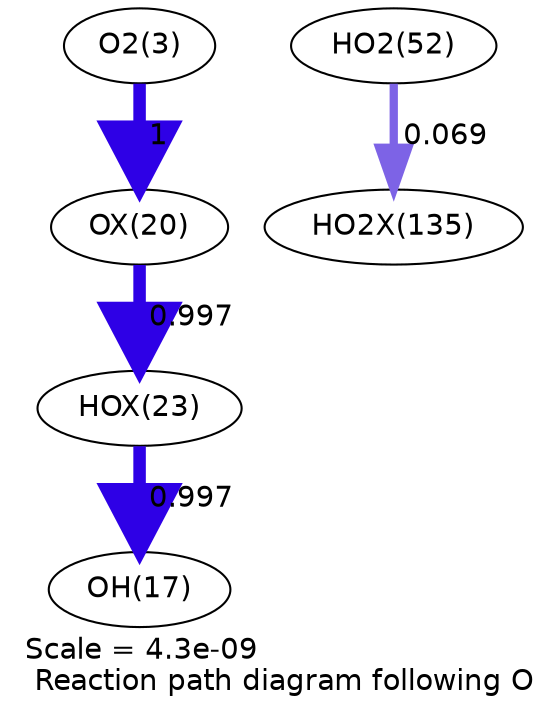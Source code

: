 digraph reaction_paths {
center=1;
s5 -> s54[fontname="Helvetica", penwidth=6, arrowsize=3, color="0.7, 1.5, 0.9"
, label=" 1"];
s54 -> s57[fontname="Helvetica", penwidth=6, arrowsize=3, color="0.7, 1.5, 0.9"
, label=" 0.997"];
s57 -> s19[fontname="Helvetica", penwidth=6, arrowsize=3, color="0.7, 1.5, 0.9"
, label=" 0.997"];
s21 -> s79[fontname="Helvetica", penwidth=3.98, arrowsize=1.99, color="0.7, 0.569, 0.9"
, label=" 0.069"];
s5 [ fontname="Helvetica", label="O2(3)"];
s19 [ fontname="Helvetica", label="OH(17)"];
s21 [ fontname="Helvetica", label="HO2(52)"];
s54 [ fontname="Helvetica", label="OX(20)"];
s57 [ fontname="Helvetica", label="HOX(23)"];
s79 [ fontname="Helvetica", label="HO2X(135)"];
 label = "Scale = 4.3e-09\l Reaction path diagram following O";
 fontname = "Helvetica";
}

